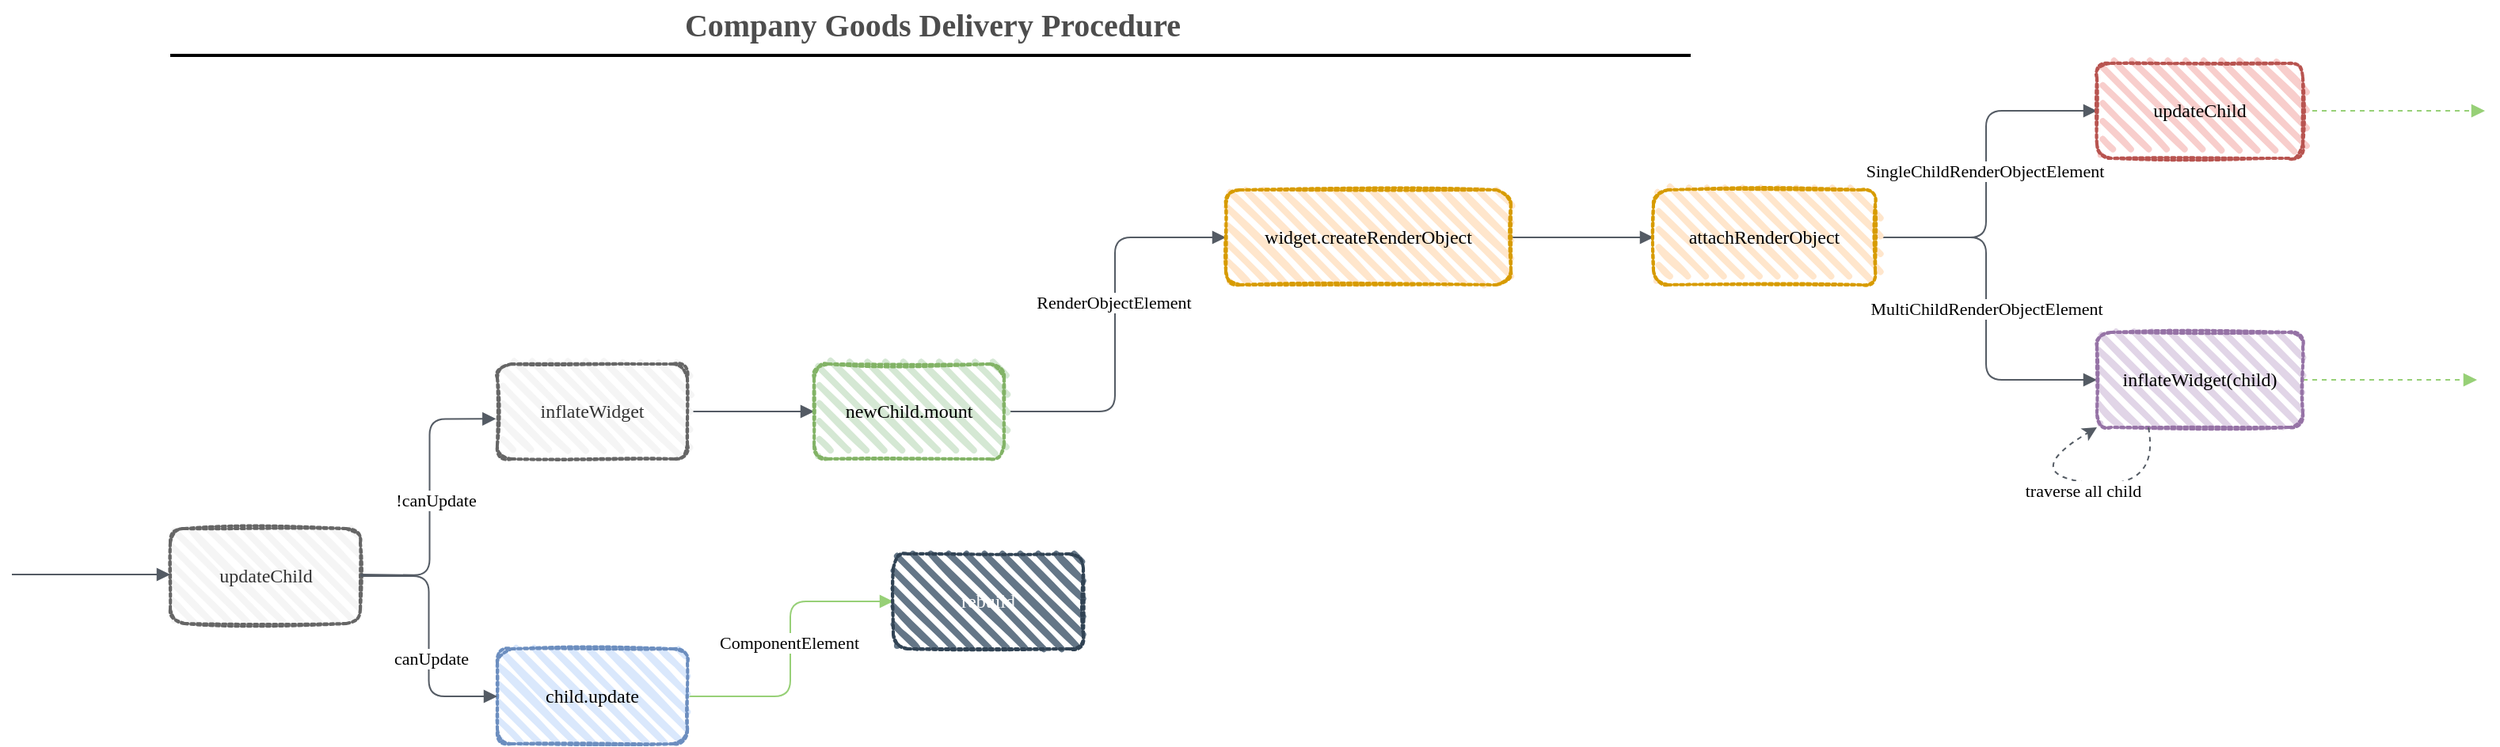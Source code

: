 <mxfile version="13.11.0" type="github">
  <diagram id="C2fSY1v2SiZeoUbDoYyL" name="Page-1">
    <mxGraphModel dx="2467" dy="776" grid="1" gridSize="10" guides="1" tooltips="1" connect="1" arrows="1" fold="1" page="1" pageScale="1" pageWidth="1169" pageHeight="827" math="0" shadow="0">
      <root>
        <mxCell id="0" />
        <mxCell id="1" parent="0" />
        <mxCell id="3ne1QswCM8ZiEu4GHsYG-31" value="Company Goods Delivery Procedure" style="text;html=1;strokeColor=none;fillColor=none;align=center;verticalAlign=middle;whiteSpace=wrap;rounded=0;fontStyle=1;fontSize=20;fontColor=#4D4D4D;fontFamily=Comic Sans MS;" parent="1" vertex="1">
          <mxGeometry x="189.5" y="50" width="790" height="30" as="geometry" />
        </mxCell>
        <mxCell id="3ne1QswCM8ZiEu4GHsYG-32" value="" style="line;strokeWidth=2;html=1;fontSize=20;fontColor=#4D4D4D;fontFamily=Comic Sans MS;" parent="1" vertex="1">
          <mxGeometry x="103.5" y="80" width="960" height="10" as="geometry" />
        </mxCell>
        <mxCell id="reV63xKxs6cJYXb1UqvZ-15" value="updateChild" style="rounded=1;whiteSpace=wrap;html=1;strokeWidth=2;fillWeight=4;hachureGap=8;hachureAngle=45;fillColor=#f5f5f5;sketch=1;dashed=1;dashPattern=1 1;strokeColor=#666666;fontFamily=Comic Sans MS;fontColor=#333333;" vertex="1" parent="1">
          <mxGeometry x="103.5" y="384" width="120" height="60" as="geometry" />
        </mxCell>
        <mxCell id="reV63xKxs6cJYXb1UqvZ-37" value="" style="edgeStyle=orthogonalEdgeStyle;html=1;endArrow=block;elbow=vertical;startArrow=none;endFill=1;strokeColor=#545B64;rounded=0;shadow=0;fontFamily=Comic Sans MS;" edge="1" parent="1">
          <mxGeometry width="100" relative="1" as="geometry">
            <mxPoint x="3.5" y="413" as="sourcePoint" />
            <mxPoint x="103.5" y="413" as="targetPoint" />
          </mxGeometry>
        </mxCell>
        <mxCell id="reV63xKxs6cJYXb1UqvZ-57" value="" style="edgeStyle=orthogonalEdgeStyle;rounded=1;orthogonalLoop=1;jettySize=auto;html=1;shadow=0;endArrow=block;endFill=1;strokeColor=#545B64;fontFamily=Comic Sans MS;" edge="1" parent="1" source="reV63xKxs6cJYXb1UqvZ-47" target="reV63xKxs6cJYXb1UqvZ-56">
          <mxGeometry relative="1" as="geometry" />
        </mxCell>
        <mxCell id="reV63xKxs6cJYXb1UqvZ-47" value="inflateWidget" style="rounded=1;whiteSpace=wrap;html=1;strokeWidth=2;fillWeight=4;hachureGap=8;hachureAngle=45;fillColor=#f5f5f5;sketch=1;dashed=1;dashPattern=1 1;strokeColor=#666666;fontFamily=Comic Sans MS;fontColor=#333333;" vertex="1" parent="1">
          <mxGeometry x="310" y="280" width="120" height="60" as="geometry" />
        </mxCell>
        <mxCell id="reV63xKxs6cJYXb1UqvZ-81" value="" style="edgeStyle=orthogonalEdgeStyle;rounded=1;sketch=0;orthogonalLoop=1;jettySize=auto;html=1;shadow=0;endArrow=block;endFill=1;strokeColor=#97D077;fontFamily=Comic Sans MS;" edge="1" parent="1" source="reV63xKxs6cJYXb1UqvZ-48" target="reV63xKxs6cJYXb1UqvZ-80">
          <mxGeometry relative="1" as="geometry" />
        </mxCell>
        <mxCell id="reV63xKxs6cJYXb1UqvZ-82" value="ComponentElement" style="edgeLabel;html=1;align=center;verticalAlign=middle;resizable=0;points=[];fontFamily=Comic Sans MS;" vertex="1" connectable="0" parent="reV63xKxs6cJYXb1UqvZ-81">
          <mxGeometry x="0.043" y="1" relative="1" as="geometry">
            <mxPoint as="offset" />
          </mxGeometry>
        </mxCell>
        <mxCell id="reV63xKxs6cJYXb1UqvZ-48" value="child.update" style="rounded=1;whiteSpace=wrap;html=1;strokeWidth=2;fillWeight=4;hachureGap=8;hachureAngle=45;fillColor=#dae8fc;sketch=1;dashed=1;dashPattern=1 1;strokeColor=#6c8ebf;fontFamily=Comic Sans MS;" vertex="1" parent="1">
          <mxGeometry x="310" y="460" width="120" height="60" as="geometry" />
        </mxCell>
        <mxCell id="reV63xKxs6cJYXb1UqvZ-52" value="" style="edgeStyle=orthogonalEdgeStyle;html=1;endArrow=block;elbow=vertical;startArrow=none;endFill=1;strokeColor=#545B64;rounded=1;shadow=0;entryX=-0.007;entryY=0.578;entryDx=0;entryDy=0;entryPerimeter=0;fontFamily=Comic Sans MS;" edge="1" parent="1" target="reV63xKxs6cJYXb1UqvZ-47">
          <mxGeometry width="100" relative="1" as="geometry">
            <mxPoint x="223.5" y="413" as="sourcePoint" />
            <mxPoint x="323.5" y="413" as="targetPoint" />
          </mxGeometry>
        </mxCell>
        <mxCell id="reV63xKxs6cJYXb1UqvZ-55" value="!canUpdate" style="edgeLabel;html=1;align=center;verticalAlign=middle;resizable=0;points=[];fontFamily=Comic Sans MS;" vertex="1" connectable="0" parent="reV63xKxs6cJYXb1UqvZ-52">
          <mxGeometry x="-0.008" y="-3" relative="1" as="geometry">
            <mxPoint as="offset" />
          </mxGeometry>
        </mxCell>
        <mxCell id="reV63xKxs6cJYXb1UqvZ-53" value="" style="edgeStyle=orthogonalEdgeStyle;html=1;endArrow=block;elbow=vertical;startArrow=none;endFill=1;strokeColor=#545B64;rounded=1;shadow=0;entryX=0;entryY=0.5;entryDx=0;entryDy=0;exitX=1;exitY=0.5;exitDx=0;exitDy=0;fontFamily=Comic Sans MS;" edge="1" parent="1" source="reV63xKxs6cJYXb1UqvZ-15" target="reV63xKxs6cJYXb1UqvZ-48">
          <mxGeometry width="100" relative="1" as="geometry">
            <mxPoint x="233.5" y="423" as="sourcePoint" />
            <mxPoint x="319.16" y="324.68" as="targetPoint" />
          </mxGeometry>
        </mxCell>
        <mxCell id="reV63xKxs6cJYXb1UqvZ-54" value="canUpdate" style="edgeLabel;html=1;align=center;verticalAlign=middle;resizable=0;points=[];fontFamily=Comic Sans MS;" vertex="1" connectable="0" parent="reV63xKxs6cJYXb1UqvZ-53">
          <mxGeometry x="0.16" y="1" relative="1" as="geometry">
            <mxPoint as="offset" />
          </mxGeometry>
        </mxCell>
        <mxCell id="reV63xKxs6cJYXb1UqvZ-59" value="" style="edgeStyle=orthogonalEdgeStyle;rounded=1;orthogonalLoop=1;jettySize=auto;html=1;shadow=0;endArrow=block;endFill=1;strokeColor=#545B64;fontFamily=Comic Sans MS;entryX=0;entryY=0.5;entryDx=0;entryDy=0;" edge="1" parent="1" source="reV63xKxs6cJYXb1UqvZ-56" target="reV63xKxs6cJYXb1UqvZ-58">
          <mxGeometry relative="1" as="geometry" />
        </mxCell>
        <mxCell id="reV63xKxs6cJYXb1UqvZ-60" value="RenderObjectElement&lt;br&gt;" style="edgeLabel;html=1;align=center;verticalAlign=middle;resizable=0;points=[];fontFamily=Comic Sans MS;" vertex="1" connectable="0" parent="reV63xKxs6cJYXb1UqvZ-59">
          <mxGeometry x="0.118" y="1" relative="1" as="geometry">
            <mxPoint as="offset" />
          </mxGeometry>
        </mxCell>
        <mxCell id="reV63xKxs6cJYXb1UqvZ-56" value="newChild.mount" style="whiteSpace=wrap;html=1;rounded=1;dashed=1;dashPattern=1 1;fontFamily=Comic Sans MS;strokeColor=#82b366;strokeWidth=2;fillColor=#d5e8d4;sketch=1;fillWeight=4;hachureGap=8;hachureAngle=45;" vertex="1" parent="1">
          <mxGeometry x="510" y="280" width="120" height="60" as="geometry" />
        </mxCell>
        <mxCell id="reV63xKxs6cJYXb1UqvZ-64" value="" style="edgeStyle=orthogonalEdgeStyle;rounded=1;orthogonalLoop=1;jettySize=auto;html=1;shadow=0;endArrow=block;endFill=1;strokeColor=#545B64;fontFamily=Comic Sans MS;" edge="1" parent="1" source="reV63xKxs6cJYXb1UqvZ-58" target="reV63xKxs6cJYXb1UqvZ-63">
          <mxGeometry relative="1" as="geometry" />
        </mxCell>
        <mxCell id="reV63xKxs6cJYXb1UqvZ-58" value="widget.createRenderObject" style="whiteSpace=wrap;html=1;rounded=1;dashed=1;dashPattern=1 1;fontFamily=Comic Sans MS;strokeColor=#d79b00;strokeWidth=2;fillColor=#ffe6cc;sketch=1;fillWeight=4;hachureGap=8;hachureAngle=45;" vertex="1" parent="1">
          <mxGeometry x="770" y="170" width="180" height="60" as="geometry" />
        </mxCell>
        <mxCell id="reV63xKxs6cJYXb1UqvZ-66" value="" style="edgeStyle=orthogonalEdgeStyle;rounded=1;orthogonalLoop=1;jettySize=auto;html=1;shadow=0;endArrow=block;endFill=1;strokeColor=#545B64;fontFamily=Comic Sans MS;entryX=0;entryY=0.5;entryDx=0;entryDy=0;" edge="1" parent="1" source="reV63xKxs6cJYXb1UqvZ-63" target="reV63xKxs6cJYXb1UqvZ-65">
          <mxGeometry relative="1" as="geometry" />
        </mxCell>
        <mxCell id="reV63xKxs6cJYXb1UqvZ-67" value="SingleChildRenderObjectElement" style="edgeLabel;html=1;align=center;verticalAlign=middle;resizable=0;points=[];fontFamily=Comic Sans MS;" vertex="1" connectable="0" parent="reV63xKxs6cJYXb1UqvZ-66">
          <mxGeometry x="0.022" y="1" relative="1" as="geometry">
            <mxPoint as="offset" />
          </mxGeometry>
        </mxCell>
        <mxCell id="reV63xKxs6cJYXb1UqvZ-71" value="&lt;span style=&quot;font-size: 11px&quot;&gt;MultiChildRenderObjectElement&lt;br&gt;&lt;/span&gt;" style="edgeStyle=orthogonalEdgeStyle;rounded=1;orthogonalLoop=1;jettySize=auto;html=1;shadow=0;endArrow=block;endFill=1;strokeColor=#545B64;fontFamily=Comic Sans MS;entryX=0;entryY=0.5;entryDx=0;entryDy=0;" edge="1" parent="1" source="reV63xKxs6cJYXb1UqvZ-63" target="reV63xKxs6cJYXb1UqvZ-70">
          <mxGeometry relative="1" as="geometry" />
        </mxCell>
        <mxCell id="reV63xKxs6cJYXb1UqvZ-63" value="attachRenderObject" style="whiteSpace=wrap;html=1;rounded=1;dashed=1;dashPattern=1 1;fontFamily=Comic Sans MS;strokeColor=#d79b00;strokeWidth=2;fillColor=#ffe6cc;sketch=1;fillWeight=4;hachureGap=8;hachureAngle=45;" vertex="1" parent="1">
          <mxGeometry x="1040" y="170" width="140" height="60" as="geometry" />
        </mxCell>
        <mxCell id="reV63xKxs6cJYXb1UqvZ-77" value="" style="edgeStyle=orthogonalEdgeStyle;rounded=1;orthogonalLoop=1;jettySize=auto;html=1;shadow=0;dashed=1;endArrow=block;endFill=1;fontFamily=Comic Sans MS;strokeColor=#97D077;" edge="1" parent="1" source="reV63xKxs6cJYXb1UqvZ-65">
          <mxGeometry relative="1" as="geometry">
            <mxPoint x="1565" y="120" as="targetPoint" />
          </mxGeometry>
        </mxCell>
        <mxCell id="reV63xKxs6cJYXb1UqvZ-65" value="updateChild" style="whiteSpace=wrap;html=1;rounded=1;dashed=1;dashPattern=1 1;fontFamily=Comic Sans MS;strokeColor=#b85450;strokeWidth=2;fillColor=#f8cecc;sketch=1;fillWeight=4;hachureGap=8;hachureAngle=45;" vertex="1" parent="1">
          <mxGeometry x="1320" y="90" width="130" height="60" as="geometry" />
        </mxCell>
        <mxCell id="reV63xKxs6cJYXb1UqvZ-79" value="" style="edgeStyle=orthogonalEdgeStyle;rounded=1;sketch=0;orthogonalLoop=1;jettySize=auto;html=1;shadow=0;dashed=1;endArrow=block;endFill=1;fontFamily=Comic Sans MS;strokeColor=#97D077;" edge="1" parent="1" source="reV63xKxs6cJYXb1UqvZ-70">
          <mxGeometry relative="1" as="geometry">
            <mxPoint x="1560" y="290" as="targetPoint" />
          </mxGeometry>
        </mxCell>
        <mxCell id="reV63xKxs6cJYXb1UqvZ-70" value="inflateWidget(child)" style="whiteSpace=wrap;html=1;rounded=1;dashed=1;dashPattern=1 1;fontFamily=Comic Sans MS;strokeColor=#9673a6;strokeWidth=2;fillColor=#e1d5e7;sketch=1;fillWeight=4;hachureGap=8;hachureAngle=45;" vertex="1" parent="1">
          <mxGeometry x="1320" y="260" width="130" height="60" as="geometry" />
        </mxCell>
        <mxCell id="reV63xKxs6cJYXb1UqvZ-72" value="" style="curved=1;endArrow=classic;html=1;shadow=0;strokeColor=#545B64;fontFamily=Comic Sans MS;exitX=0.25;exitY=1;exitDx=0;exitDy=0;entryX=0;entryY=1;entryDx=0;entryDy=0;dashed=1;" edge="1" parent="1" source="reV63xKxs6cJYXb1UqvZ-70" target="reV63xKxs6cJYXb1UqvZ-70">
          <mxGeometry width="50" height="50" relative="1" as="geometry">
            <mxPoint x="1410" y="370" as="sourcePoint" />
            <mxPoint x="1460" y="320" as="targetPoint" />
            <Array as="points">
              <mxPoint x="1360" y="360" />
              <mxPoint x="1270" y="350" />
            </Array>
          </mxGeometry>
        </mxCell>
        <mxCell id="reV63xKxs6cJYXb1UqvZ-73" value="traverse all child" style="edgeLabel;html=1;align=center;verticalAlign=middle;resizable=0;points=[];fontFamily=Comic Sans MS;" vertex="1" connectable="0" parent="reV63xKxs6cJYXb1UqvZ-72">
          <mxGeometry x="-0.256" y="3" relative="1" as="geometry">
            <mxPoint x="-19.55" as="offset" />
          </mxGeometry>
        </mxCell>
        <mxCell id="reV63xKxs6cJYXb1UqvZ-80" value="rebuild" style="whiteSpace=wrap;html=1;rounded=1;dashed=1;dashPattern=1 1;fontFamily=Comic Sans MS;strokeColor=#314354;strokeWidth=2;fillColor=#647687;sketch=1;fillWeight=4;hachureGap=8;hachureAngle=45;fontColor=#ffffff;" vertex="1" parent="1">
          <mxGeometry x="560" y="400" width="120" height="60" as="geometry" />
        </mxCell>
      </root>
    </mxGraphModel>
  </diagram>
</mxfile>

